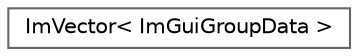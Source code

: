 digraph "Graphical Class Hierarchy"
{
 // LATEX_PDF_SIZE
  bgcolor="transparent";
  edge [fontname=Helvetica,fontsize=10,labelfontname=Helvetica,labelfontsize=10];
  node [fontname=Helvetica,fontsize=10,shape=box,height=0.2,width=0.4];
  rankdir="LR";
  Node0 [label="ImVector\< ImGuiGroupData \>",height=0.2,width=0.4,color="grey40", fillcolor="white", style="filled",URL="$struct_im_vector.html",tooltip=" "];
}
